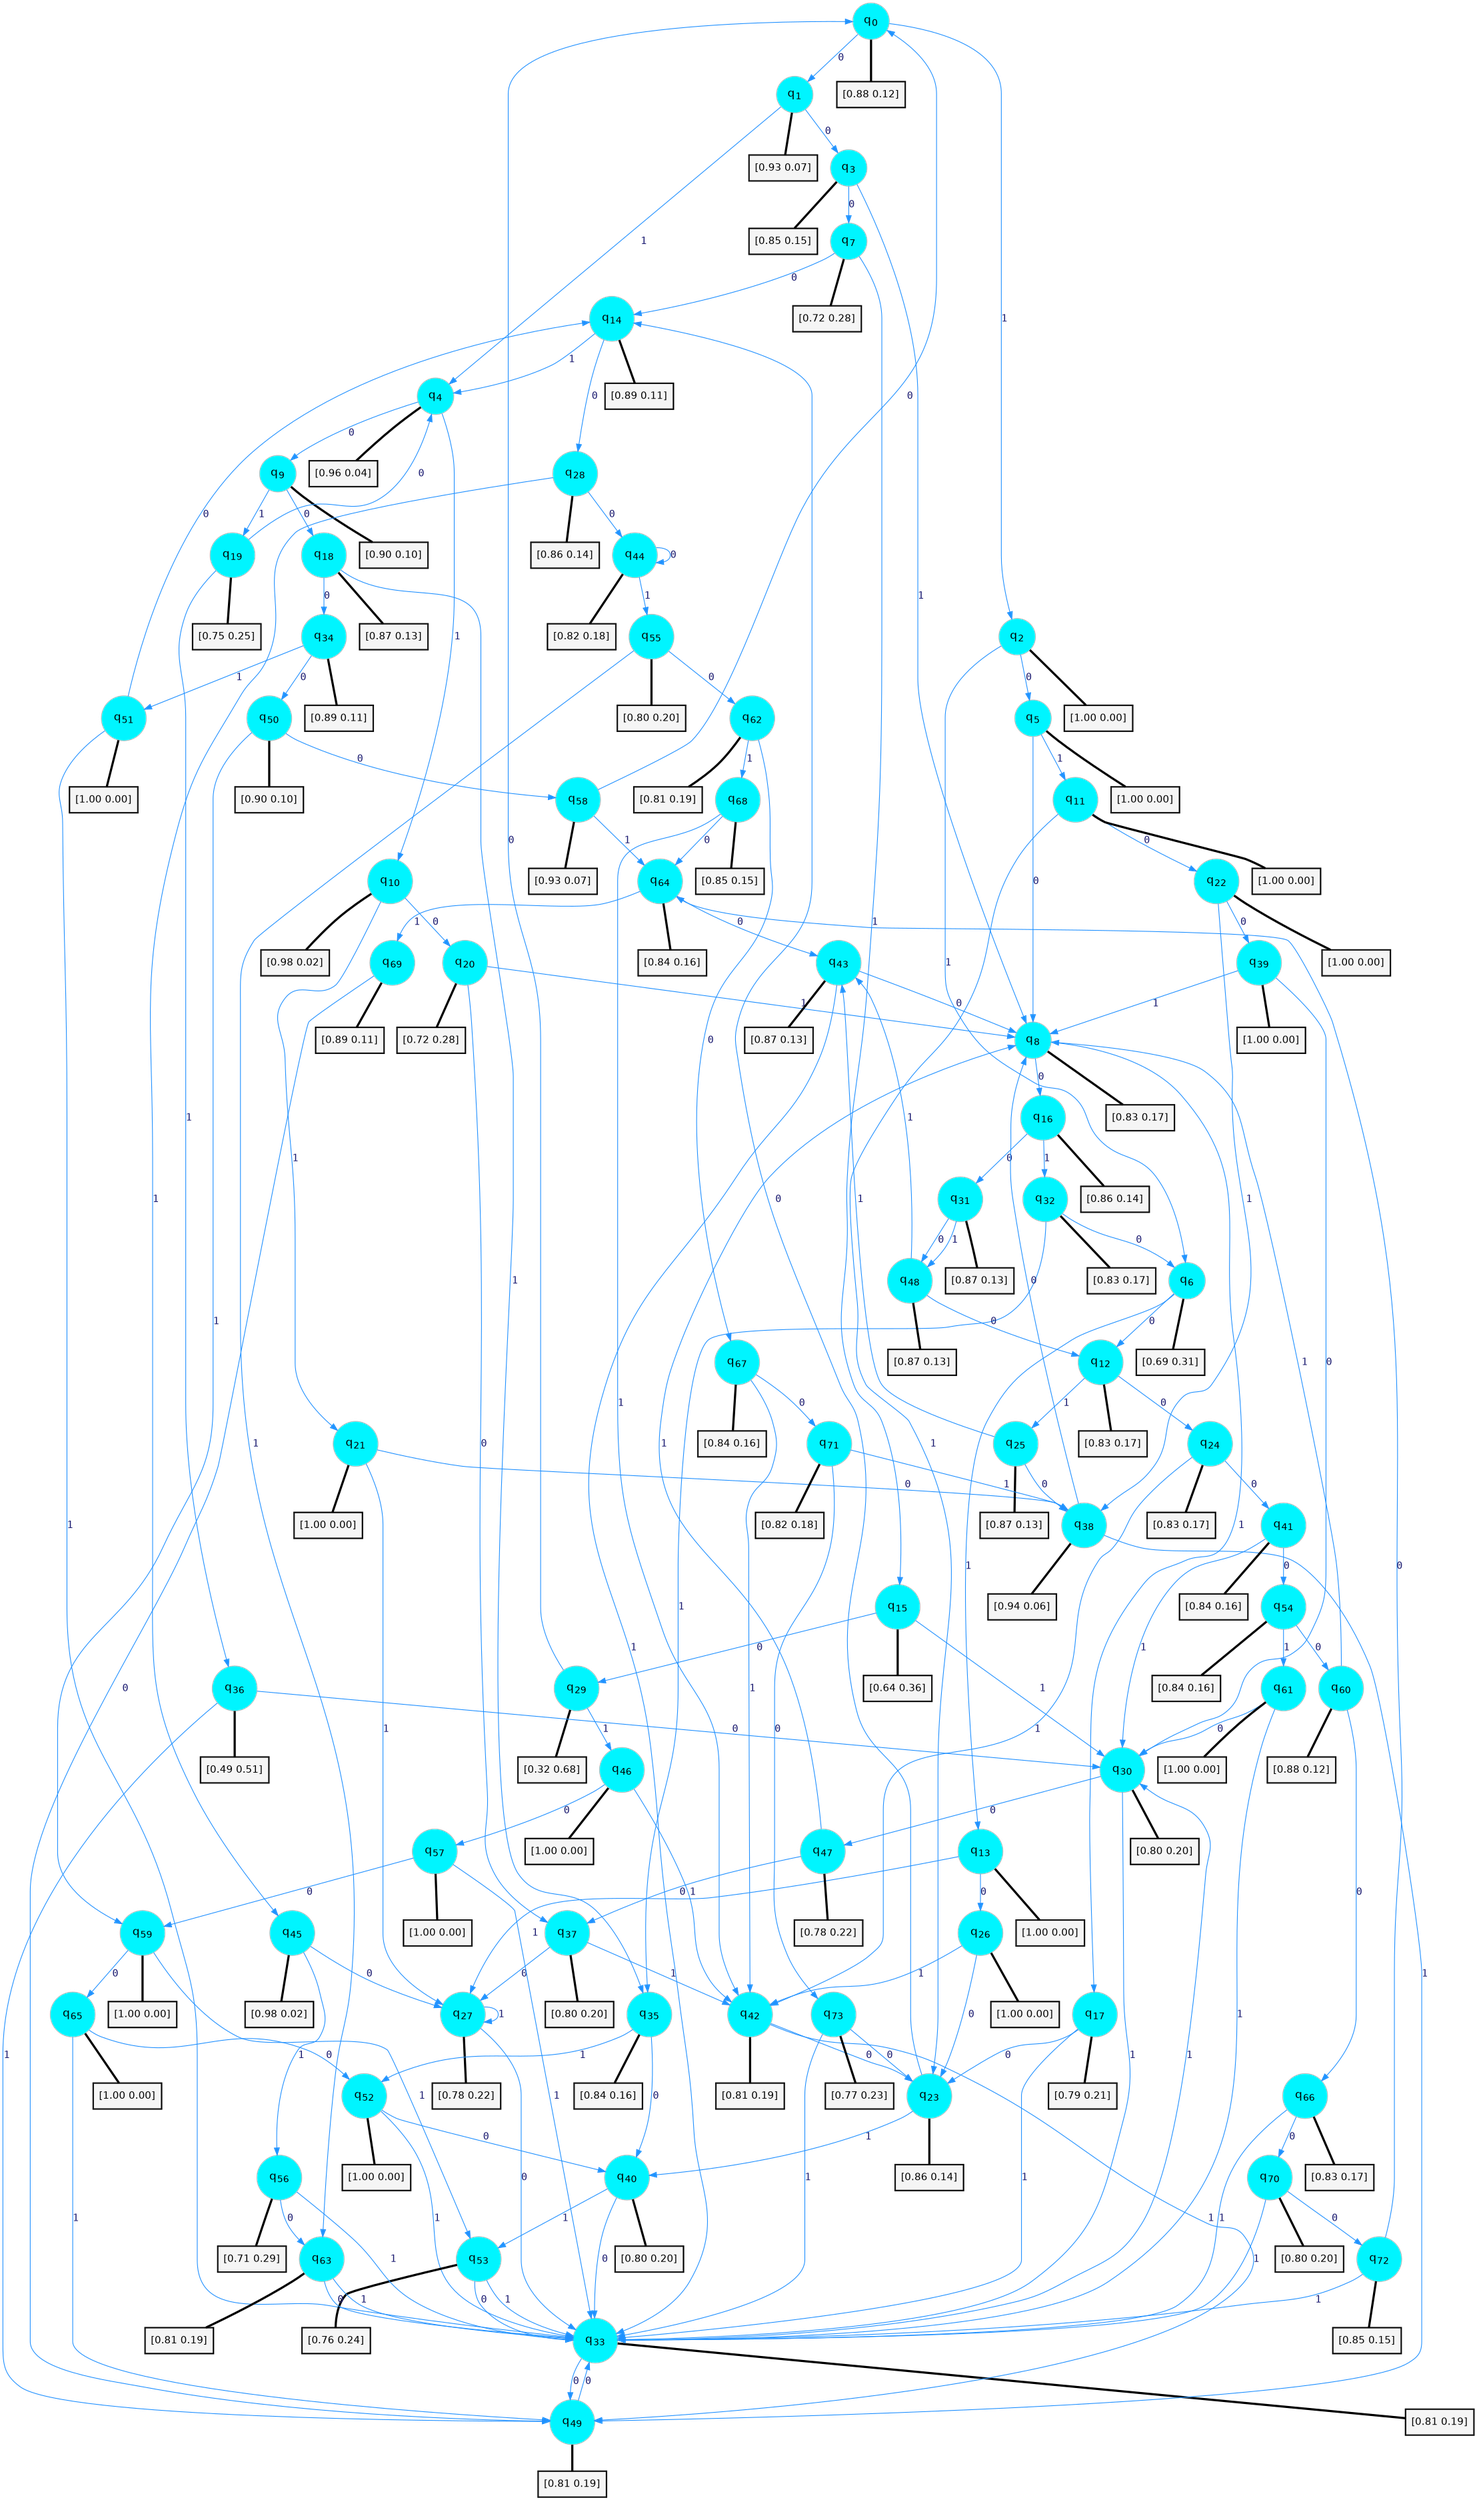 digraph G {
graph [
bgcolor=transparent, dpi=300, rankdir=TD, size="40,25"];
node [
color=gray, fillcolor=turquoise1, fontcolor=black, fontname=Helvetica, fontsize=16, fontweight=bold, shape=circle, style=filled];
edge [
arrowsize=1, color=dodgerblue1, fontcolor=midnightblue, fontname=courier, fontweight=bold, penwidth=1, style=solid, weight=20];
0[label=<q<SUB>0</SUB>>];
1[label=<q<SUB>1</SUB>>];
2[label=<q<SUB>2</SUB>>];
3[label=<q<SUB>3</SUB>>];
4[label=<q<SUB>4</SUB>>];
5[label=<q<SUB>5</SUB>>];
6[label=<q<SUB>6</SUB>>];
7[label=<q<SUB>7</SUB>>];
8[label=<q<SUB>8</SUB>>];
9[label=<q<SUB>9</SUB>>];
10[label=<q<SUB>10</SUB>>];
11[label=<q<SUB>11</SUB>>];
12[label=<q<SUB>12</SUB>>];
13[label=<q<SUB>13</SUB>>];
14[label=<q<SUB>14</SUB>>];
15[label=<q<SUB>15</SUB>>];
16[label=<q<SUB>16</SUB>>];
17[label=<q<SUB>17</SUB>>];
18[label=<q<SUB>18</SUB>>];
19[label=<q<SUB>19</SUB>>];
20[label=<q<SUB>20</SUB>>];
21[label=<q<SUB>21</SUB>>];
22[label=<q<SUB>22</SUB>>];
23[label=<q<SUB>23</SUB>>];
24[label=<q<SUB>24</SUB>>];
25[label=<q<SUB>25</SUB>>];
26[label=<q<SUB>26</SUB>>];
27[label=<q<SUB>27</SUB>>];
28[label=<q<SUB>28</SUB>>];
29[label=<q<SUB>29</SUB>>];
30[label=<q<SUB>30</SUB>>];
31[label=<q<SUB>31</SUB>>];
32[label=<q<SUB>32</SUB>>];
33[label=<q<SUB>33</SUB>>];
34[label=<q<SUB>34</SUB>>];
35[label=<q<SUB>35</SUB>>];
36[label=<q<SUB>36</SUB>>];
37[label=<q<SUB>37</SUB>>];
38[label=<q<SUB>38</SUB>>];
39[label=<q<SUB>39</SUB>>];
40[label=<q<SUB>40</SUB>>];
41[label=<q<SUB>41</SUB>>];
42[label=<q<SUB>42</SUB>>];
43[label=<q<SUB>43</SUB>>];
44[label=<q<SUB>44</SUB>>];
45[label=<q<SUB>45</SUB>>];
46[label=<q<SUB>46</SUB>>];
47[label=<q<SUB>47</SUB>>];
48[label=<q<SUB>48</SUB>>];
49[label=<q<SUB>49</SUB>>];
50[label=<q<SUB>50</SUB>>];
51[label=<q<SUB>51</SUB>>];
52[label=<q<SUB>52</SUB>>];
53[label=<q<SUB>53</SUB>>];
54[label=<q<SUB>54</SUB>>];
55[label=<q<SUB>55</SUB>>];
56[label=<q<SUB>56</SUB>>];
57[label=<q<SUB>57</SUB>>];
58[label=<q<SUB>58</SUB>>];
59[label=<q<SUB>59</SUB>>];
60[label=<q<SUB>60</SUB>>];
61[label=<q<SUB>61</SUB>>];
62[label=<q<SUB>62</SUB>>];
63[label=<q<SUB>63</SUB>>];
64[label=<q<SUB>64</SUB>>];
65[label=<q<SUB>65</SUB>>];
66[label=<q<SUB>66</SUB>>];
67[label=<q<SUB>67</SUB>>];
68[label=<q<SUB>68</SUB>>];
69[label=<q<SUB>69</SUB>>];
70[label=<q<SUB>70</SUB>>];
71[label=<q<SUB>71</SUB>>];
72[label=<q<SUB>72</SUB>>];
73[label=<q<SUB>73</SUB>>];
74[label="[0.88 0.12]", shape=box,fontcolor=black, fontname=Helvetica, fontsize=14, penwidth=2, fillcolor=whitesmoke,color=black];
75[label="[0.93 0.07]", shape=box,fontcolor=black, fontname=Helvetica, fontsize=14, penwidth=2, fillcolor=whitesmoke,color=black];
76[label="[1.00 0.00]", shape=box,fontcolor=black, fontname=Helvetica, fontsize=14, penwidth=2, fillcolor=whitesmoke,color=black];
77[label="[0.85 0.15]", shape=box,fontcolor=black, fontname=Helvetica, fontsize=14, penwidth=2, fillcolor=whitesmoke,color=black];
78[label="[0.96 0.04]", shape=box,fontcolor=black, fontname=Helvetica, fontsize=14, penwidth=2, fillcolor=whitesmoke,color=black];
79[label="[1.00 0.00]", shape=box,fontcolor=black, fontname=Helvetica, fontsize=14, penwidth=2, fillcolor=whitesmoke,color=black];
80[label="[0.69 0.31]", shape=box,fontcolor=black, fontname=Helvetica, fontsize=14, penwidth=2, fillcolor=whitesmoke,color=black];
81[label="[0.72 0.28]", shape=box,fontcolor=black, fontname=Helvetica, fontsize=14, penwidth=2, fillcolor=whitesmoke,color=black];
82[label="[0.83 0.17]", shape=box,fontcolor=black, fontname=Helvetica, fontsize=14, penwidth=2, fillcolor=whitesmoke,color=black];
83[label="[0.90 0.10]", shape=box,fontcolor=black, fontname=Helvetica, fontsize=14, penwidth=2, fillcolor=whitesmoke,color=black];
84[label="[0.98 0.02]", shape=box,fontcolor=black, fontname=Helvetica, fontsize=14, penwidth=2, fillcolor=whitesmoke,color=black];
85[label="[1.00 0.00]", shape=box,fontcolor=black, fontname=Helvetica, fontsize=14, penwidth=2, fillcolor=whitesmoke,color=black];
86[label="[0.83 0.17]", shape=box,fontcolor=black, fontname=Helvetica, fontsize=14, penwidth=2, fillcolor=whitesmoke,color=black];
87[label="[1.00 0.00]", shape=box,fontcolor=black, fontname=Helvetica, fontsize=14, penwidth=2, fillcolor=whitesmoke,color=black];
88[label="[0.89 0.11]", shape=box,fontcolor=black, fontname=Helvetica, fontsize=14, penwidth=2, fillcolor=whitesmoke,color=black];
89[label="[0.64 0.36]", shape=box,fontcolor=black, fontname=Helvetica, fontsize=14, penwidth=2, fillcolor=whitesmoke,color=black];
90[label="[0.86 0.14]", shape=box,fontcolor=black, fontname=Helvetica, fontsize=14, penwidth=2, fillcolor=whitesmoke,color=black];
91[label="[0.79 0.21]", shape=box,fontcolor=black, fontname=Helvetica, fontsize=14, penwidth=2, fillcolor=whitesmoke,color=black];
92[label="[0.87 0.13]", shape=box,fontcolor=black, fontname=Helvetica, fontsize=14, penwidth=2, fillcolor=whitesmoke,color=black];
93[label="[0.75 0.25]", shape=box,fontcolor=black, fontname=Helvetica, fontsize=14, penwidth=2, fillcolor=whitesmoke,color=black];
94[label="[0.72 0.28]", shape=box,fontcolor=black, fontname=Helvetica, fontsize=14, penwidth=2, fillcolor=whitesmoke,color=black];
95[label="[1.00 0.00]", shape=box,fontcolor=black, fontname=Helvetica, fontsize=14, penwidth=2, fillcolor=whitesmoke,color=black];
96[label="[1.00 0.00]", shape=box,fontcolor=black, fontname=Helvetica, fontsize=14, penwidth=2, fillcolor=whitesmoke,color=black];
97[label="[0.86 0.14]", shape=box,fontcolor=black, fontname=Helvetica, fontsize=14, penwidth=2, fillcolor=whitesmoke,color=black];
98[label="[0.83 0.17]", shape=box,fontcolor=black, fontname=Helvetica, fontsize=14, penwidth=2, fillcolor=whitesmoke,color=black];
99[label="[0.87 0.13]", shape=box,fontcolor=black, fontname=Helvetica, fontsize=14, penwidth=2, fillcolor=whitesmoke,color=black];
100[label="[1.00 0.00]", shape=box,fontcolor=black, fontname=Helvetica, fontsize=14, penwidth=2, fillcolor=whitesmoke,color=black];
101[label="[0.78 0.22]", shape=box,fontcolor=black, fontname=Helvetica, fontsize=14, penwidth=2, fillcolor=whitesmoke,color=black];
102[label="[0.86 0.14]", shape=box,fontcolor=black, fontname=Helvetica, fontsize=14, penwidth=2, fillcolor=whitesmoke,color=black];
103[label="[0.32 0.68]", shape=box,fontcolor=black, fontname=Helvetica, fontsize=14, penwidth=2, fillcolor=whitesmoke,color=black];
104[label="[0.80 0.20]", shape=box,fontcolor=black, fontname=Helvetica, fontsize=14, penwidth=2, fillcolor=whitesmoke,color=black];
105[label="[0.87 0.13]", shape=box,fontcolor=black, fontname=Helvetica, fontsize=14, penwidth=2, fillcolor=whitesmoke,color=black];
106[label="[0.83 0.17]", shape=box,fontcolor=black, fontname=Helvetica, fontsize=14, penwidth=2, fillcolor=whitesmoke,color=black];
107[label="[0.81 0.19]", shape=box,fontcolor=black, fontname=Helvetica, fontsize=14, penwidth=2, fillcolor=whitesmoke,color=black];
108[label="[0.89 0.11]", shape=box,fontcolor=black, fontname=Helvetica, fontsize=14, penwidth=2, fillcolor=whitesmoke,color=black];
109[label="[0.84 0.16]", shape=box,fontcolor=black, fontname=Helvetica, fontsize=14, penwidth=2, fillcolor=whitesmoke,color=black];
110[label="[0.49 0.51]", shape=box,fontcolor=black, fontname=Helvetica, fontsize=14, penwidth=2, fillcolor=whitesmoke,color=black];
111[label="[0.80 0.20]", shape=box,fontcolor=black, fontname=Helvetica, fontsize=14, penwidth=2, fillcolor=whitesmoke,color=black];
112[label="[0.94 0.06]", shape=box,fontcolor=black, fontname=Helvetica, fontsize=14, penwidth=2, fillcolor=whitesmoke,color=black];
113[label="[1.00 0.00]", shape=box,fontcolor=black, fontname=Helvetica, fontsize=14, penwidth=2, fillcolor=whitesmoke,color=black];
114[label="[0.80 0.20]", shape=box,fontcolor=black, fontname=Helvetica, fontsize=14, penwidth=2, fillcolor=whitesmoke,color=black];
115[label="[0.84 0.16]", shape=box,fontcolor=black, fontname=Helvetica, fontsize=14, penwidth=2, fillcolor=whitesmoke,color=black];
116[label="[0.81 0.19]", shape=box,fontcolor=black, fontname=Helvetica, fontsize=14, penwidth=2, fillcolor=whitesmoke,color=black];
117[label="[0.87 0.13]", shape=box,fontcolor=black, fontname=Helvetica, fontsize=14, penwidth=2, fillcolor=whitesmoke,color=black];
118[label="[0.82 0.18]", shape=box,fontcolor=black, fontname=Helvetica, fontsize=14, penwidth=2, fillcolor=whitesmoke,color=black];
119[label="[0.98 0.02]", shape=box,fontcolor=black, fontname=Helvetica, fontsize=14, penwidth=2, fillcolor=whitesmoke,color=black];
120[label="[1.00 0.00]", shape=box,fontcolor=black, fontname=Helvetica, fontsize=14, penwidth=2, fillcolor=whitesmoke,color=black];
121[label="[0.78 0.22]", shape=box,fontcolor=black, fontname=Helvetica, fontsize=14, penwidth=2, fillcolor=whitesmoke,color=black];
122[label="[0.87 0.13]", shape=box,fontcolor=black, fontname=Helvetica, fontsize=14, penwidth=2, fillcolor=whitesmoke,color=black];
123[label="[0.81 0.19]", shape=box,fontcolor=black, fontname=Helvetica, fontsize=14, penwidth=2, fillcolor=whitesmoke,color=black];
124[label="[0.90 0.10]", shape=box,fontcolor=black, fontname=Helvetica, fontsize=14, penwidth=2, fillcolor=whitesmoke,color=black];
125[label="[1.00 0.00]", shape=box,fontcolor=black, fontname=Helvetica, fontsize=14, penwidth=2, fillcolor=whitesmoke,color=black];
126[label="[1.00 0.00]", shape=box,fontcolor=black, fontname=Helvetica, fontsize=14, penwidth=2, fillcolor=whitesmoke,color=black];
127[label="[0.76 0.24]", shape=box,fontcolor=black, fontname=Helvetica, fontsize=14, penwidth=2, fillcolor=whitesmoke,color=black];
128[label="[0.84 0.16]", shape=box,fontcolor=black, fontname=Helvetica, fontsize=14, penwidth=2, fillcolor=whitesmoke,color=black];
129[label="[0.80 0.20]", shape=box,fontcolor=black, fontname=Helvetica, fontsize=14, penwidth=2, fillcolor=whitesmoke,color=black];
130[label="[0.71 0.29]", shape=box,fontcolor=black, fontname=Helvetica, fontsize=14, penwidth=2, fillcolor=whitesmoke,color=black];
131[label="[1.00 0.00]", shape=box,fontcolor=black, fontname=Helvetica, fontsize=14, penwidth=2, fillcolor=whitesmoke,color=black];
132[label="[0.93 0.07]", shape=box,fontcolor=black, fontname=Helvetica, fontsize=14, penwidth=2, fillcolor=whitesmoke,color=black];
133[label="[1.00 0.00]", shape=box,fontcolor=black, fontname=Helvetica, fontsize=14, penwidth=2, fillcolor=whitesmoke,color=black];
134[label="[0.88 0.12]", shape=box,fontcolor=black, fontname=Helvetica, fontsize=14, penwidth=2, fillcolor=whitesmoke,color=black];
135[label="[1.00 0.00]", shape=box,fontcolor=black, fontname=Helvetica, fontsize=14, penwidth=2, fillcolor=whitesmoke,color=black];
136[label="[0.81 0.19]", shape=box,fontcolor=black, fontname=Helvetica, fontsize=14, penwidth=2, fillcolor=whitesmoke,color=black];
137[label="[0.81 0.19]", shape=box,fontcolor=black, fontname=Helvetica, fontsize=14, penwidth=2, fillcolor=whitesmoke,color=black];
138[label="[0.84 0.16]", shape=box,fontcolor=black, fontname=Helvetica, fontsize=14, penwidth=2, fillcolor=whitesmoke,color=black];
139[label="[1.00 0.00]", shape=box,fontcolor=black, fontname=Helvetica, fontsize=14, penwidth=2, fillcolor=whitesmoke,color=black];
140[label="[0.83 0.17]", shape=box,fontcolor=black, fontname=Helvetica, fontsize=14, penwidth=2, fillcolor=whitesmoke,color=black];
141[label="[0.84 0.16]", shape=box,fontcolor=black, fontname=Helvetica, fontsize=14, penwidth=2, fillcolor=whitesmoke,color=black];
142[label="[0.85 0.15]", shape=box,fontcolor=black, fontname=Helvetica, fontsize=14, penwidth=2, fillcolor=whitesmoke,color=black];
143[label="[0.89 0.11]", shape=box,fontcolor=black, fontname=Helvetica, fontsize=14, penwidth=2, fillcolor=whitesmoke,color=black];
144[label="[0.80 0.20]", shape=box,fontcolor=black, fontname=Helvetica, fontsize=14, penwidth=2, fillcolor=whitesmoke,color=black];
145[label="[0.82 0.18]", shape=box,fontcolor=black, fontname=Helvetica, fontsize=14, penwidth=2, fillcolor=whitesmoke,color=black];
146[label="[0.85 0.15]", shape=box,fontcolor=black, fontname=Helvetica, fontsize=14, penwidth=2, fillcolor=whitesmoke,color=black];
147[label="[0.77 0.23]", shape=box,fontcolor=black, fontname=Helvetica, fontsize=14, penwidth=2, fillcolor=whitesmoke,color=black];
0->1 [label=0];
0->2 [label=1];
0->74 [arrowhead=none, penwidth=3,color=black];
1->3 [label=0];
1->4 [label=1];
1->75 [arrowhead=none, penwidth=3,color=black];
2->5 [label=0];
2->6 [label=1];
2->76 [arrowhead=none, penwidth=3,color=black];
3->7 [label=0];
3->8 [label=1];
3->77 [arrowhead=none, penwidth=3,color=black];
4->9 [label=0];
4->10 [label=1];
4->78 [arrowhead=none, penwidth=3,color=black];
5->8 [label=0];
5->11 [label=1];
5->79 [arrowhead=none, penwidth=3,color=black];
6->12 [label=0];
6->13 [label=1];
6->80 [arrowhead=none, penwidth=3,color=black];
7->14 [label=0];
7->15 [label=1];
7->81 [arrowhead=none, penwidth=3,color=black];
8->16 [label=0];
8->17 [label=1];
8->82 [arrowhead=none, penwidth=3,color=black];
9->18 [label=0];
9->19 [label=1];
9->83 [arrowhead=none, penwidth=3,color=black];
10->20 [label=0];
10->21 [label=1];
10->84 [arrowhead=none, penwidth=3,color=black];
11->22 [label=0];
11->23 [label=1];
11->85 [arrowhead=none, penwidth=3,color=black];
12->24 [label=0];
12->25 [label=1];
12->86 [arrowhead=none, penwidth=3,color=black];
13->26 [label=0];
13->27 [label=1];
13->87 [arrowhead=none, penwidth=3,color=black];
14->28 [label=0];
14->4 [label=1];
14->88 [arrowhead=none, penwidth=3,color=black];
15->29 [label=0];
15->30 [label=1];
15->89 [arrowhead=none, penwidth=3,color=black];
16->31 [label=0];
16->32 [label=1];
16->90 [arrowhead=none, penwidth=3,color=black];
17->23 [label=0];
17->33 [label=1];
17->91 [arrowhead=none, penwidth=3,color=black];
18->34 [label=0];
18->35 [label=1];
18->92 [arrowhead=none, penwidth=3,color=black];
19->4 [label=0];
19->36 [label=1];
19->93 [arrowhead=none, penwidth=3,color=black];
20->37 [label=0];
20->8 [label=1];
20->94 [arrowhead=none, penwidth=3,color=black];
21->38 [label=0];
21->27 [label=1];
21->95 [arrowhead=none, penwidth=3,color=black];
22->39 [label=0];
22->38 [label=1];
22->96 [arrowhead=none, penwidth=3,color=black];
23->14 [label=0];
23->40 [label=1];
23->97 [arrowhead=none, penwidth=3,color=black];
24->41 [label=0];
24->42 [label=1];
24->98 [arrowhead=none, penwidth=3,color=black];
25->38 [label=0];
25->43 [label=1];
25->99 [arrowhead=none, penwidth=3,color=black];
26->23 [label=0];
26->42 [label=1];
26->100 [arrowhead=none, penwidth=3,color=black];
27->33 [label=0];
27->27 [label=1];
27->101 [arrowhead=none, penwidth=3,color=black];
28->44 [label=0];
28->45 [label=1];
28->102 [arrowhead=none, penwidth=3,color=black];
29->0 [label=0];
29->46 [label=1];
29->103 [arrowhead=none, penwidth=3,color=black];
30->47 [label=0];
30->33 [label=1];
30->104 [arrowhead=none, penwidth=3,color=black];
31->48 [label=0];
31->48 [label=1];
31->105 [arrowhead=none, penwidth=3,color=black];
32->6 [label=0];
32->35 [label=1];
32->106 [arrowhead=none, penwidth=3,color=black];
33->49 [label=0];
33->30 [label=1];
33->107 [arrowhead=none, penwidth=3,color=black];
34->50 [label=0];
34->51 [label=1];
34->108 [arrowhead=none, penwidth=3,color=black];
35->40 [label=0];
35->52 [label=1];
35->109 [arrowhead=none, penwidth=3,color=black];
36->30 [label=0];
36->49 [label=1];
36->110 [arrowhead=none, penwidth=3,color=black];
37->27 [label=0];
37->42 [label=1];
37->111 [arrowhead=none, penwidth=3,color=black];
38->8 [label=0];
38->49 [label=1];
38->112 [arrowhead=none, penwidth=3,color=black];
39->30 [label=0];
39->8 [label=1];
39->113 [arrowhead=none, penwidth=3,color=black];
40->33 [label=0];
40->53 [label=1];
40->114 [arrowhead=none, penwidth=3,color=black];
41->54 [label=0];
41->30 [label=1];
41->115 [arrowhead=none, penwidth=3,color=black];
42->23 [label=0];
42->49 [label=1];
42->116 [arrowhead=none, penwidth=3,color=black];
43->8 [label=0];
43->33 [label=1];
43->117 [arrowhead=none, penwidth=3,color=black];
44->44 [label=0];
44->55 [label=1];
44->118 [arrowhead=none, penwidth=3,color=black];
45->27 [label=0];
45->56 [label=1];
45->119 [arrowhead=none, penwidth=3,color=black];
46->57 [label=0];
46->42 [label=1];
46->120 [arrowhead=none, penwidth=3,color=black];
47->37 [label=0];
47->8 [label=1];
47->121 [arrowhead=none, penwidth=3,color=black];
48->12 [label=0];
48->43 [label=1];
48->122 [arrowhead=none, penwidth=3,color=black];
49->33 [label=0];
49->123 [arrowhead=none, penwidth=3,color=black];
50->58 [label=0];
50->59 [label=1];
50->124 [arrowhead=none, penwidth=3,color=black];
51->14 [label=0];
51->33 [label=1];
51->125 [arrowhead=none, penwidth=3,color=black];
52->40 [label=0];
52->33 [label=1];
52->126 [arrowhead=none, penwidth=3,color=black];
53->33 [label=0];
53->33 [label=1];
53->127 [arrowhead=none, penwidth=3,color=black];
54->60 [label=0];
54->61 [label=1];
54->128 [arrowhead=none, penwidth=3,color=black];
55->62 [label=0];
55->63 [label=1];
55->129 [arrowhead=none, penwidth=3,color=black];
56->63 [label=0];
56->33 [label=1];
56->130 [arrowhead=none, penwidth=3,color=black];
57->59 [label=0];
57->33 [label=1];
57->131 [arrowhead=none, penwidth=3,color=black];
58->0 [label=0];
58->64 [label=1];
58->132 [arrowhead=none, penwidth=3,color=black];
59->65 [label=0];
59->53 [label=1];
59->133 [arrowhead=none, penwidth=3,color=black];
60->66 [label=0];
60->8 [label=1];
60->134 [arrowhead=none, penwidth=3,color=black];
61->30 [label=0];
61->33 [label=1];
61->135 [arrowhead=none, penwidth=3,color=black];
62->67 [label=0];
62->68 [label=1];
62->136 [arrowhead=none, penwidth=3,color=black];
63->33 [label=0];
63->33 [label=1];
63->137 [arrowhead=none, penwidth=3,color=black];
64->43 [label=0];
64->69 [label=1];
64->138 [arrowhead=none, penwidth=3,color=black];
65->52 [label=0];
65->49 [label=1];
65->139 [arrowhead=none, penwidth=3,color=black];
66->70 [label=0];
66->33 [label=1];
66->140 [arrowhead=none, penwidth=3,color=black];
67->71 [label=0];
67->42 [label=1];
67->141 [arrowhead=none, penwidth=3,color=black];
68->64 [label=0];
68->42 [label=1];
68->142 [arrowhead=none, penwidth=3,color=black];
69->49 [label=0];
69->143 [arrowhead=none, penwidth=3,color=black];
70->72 [label=0];
70->33 [label=1];
70->144 [arrowhead=none, penwidth=3,color=black];
71->73 [label=0];
71->38 [label=1];
71->145 [arrowhead=none, penwidth=3,color=black];
72->64 [label=0];
72->33 [label=1];
72->146 [arrowhead=none, penwidth=3,color=black];
73->23 [label=0];
73->33 [label=1];
73->147 [arrowhead=none, penwidth=3,color=black];
}
